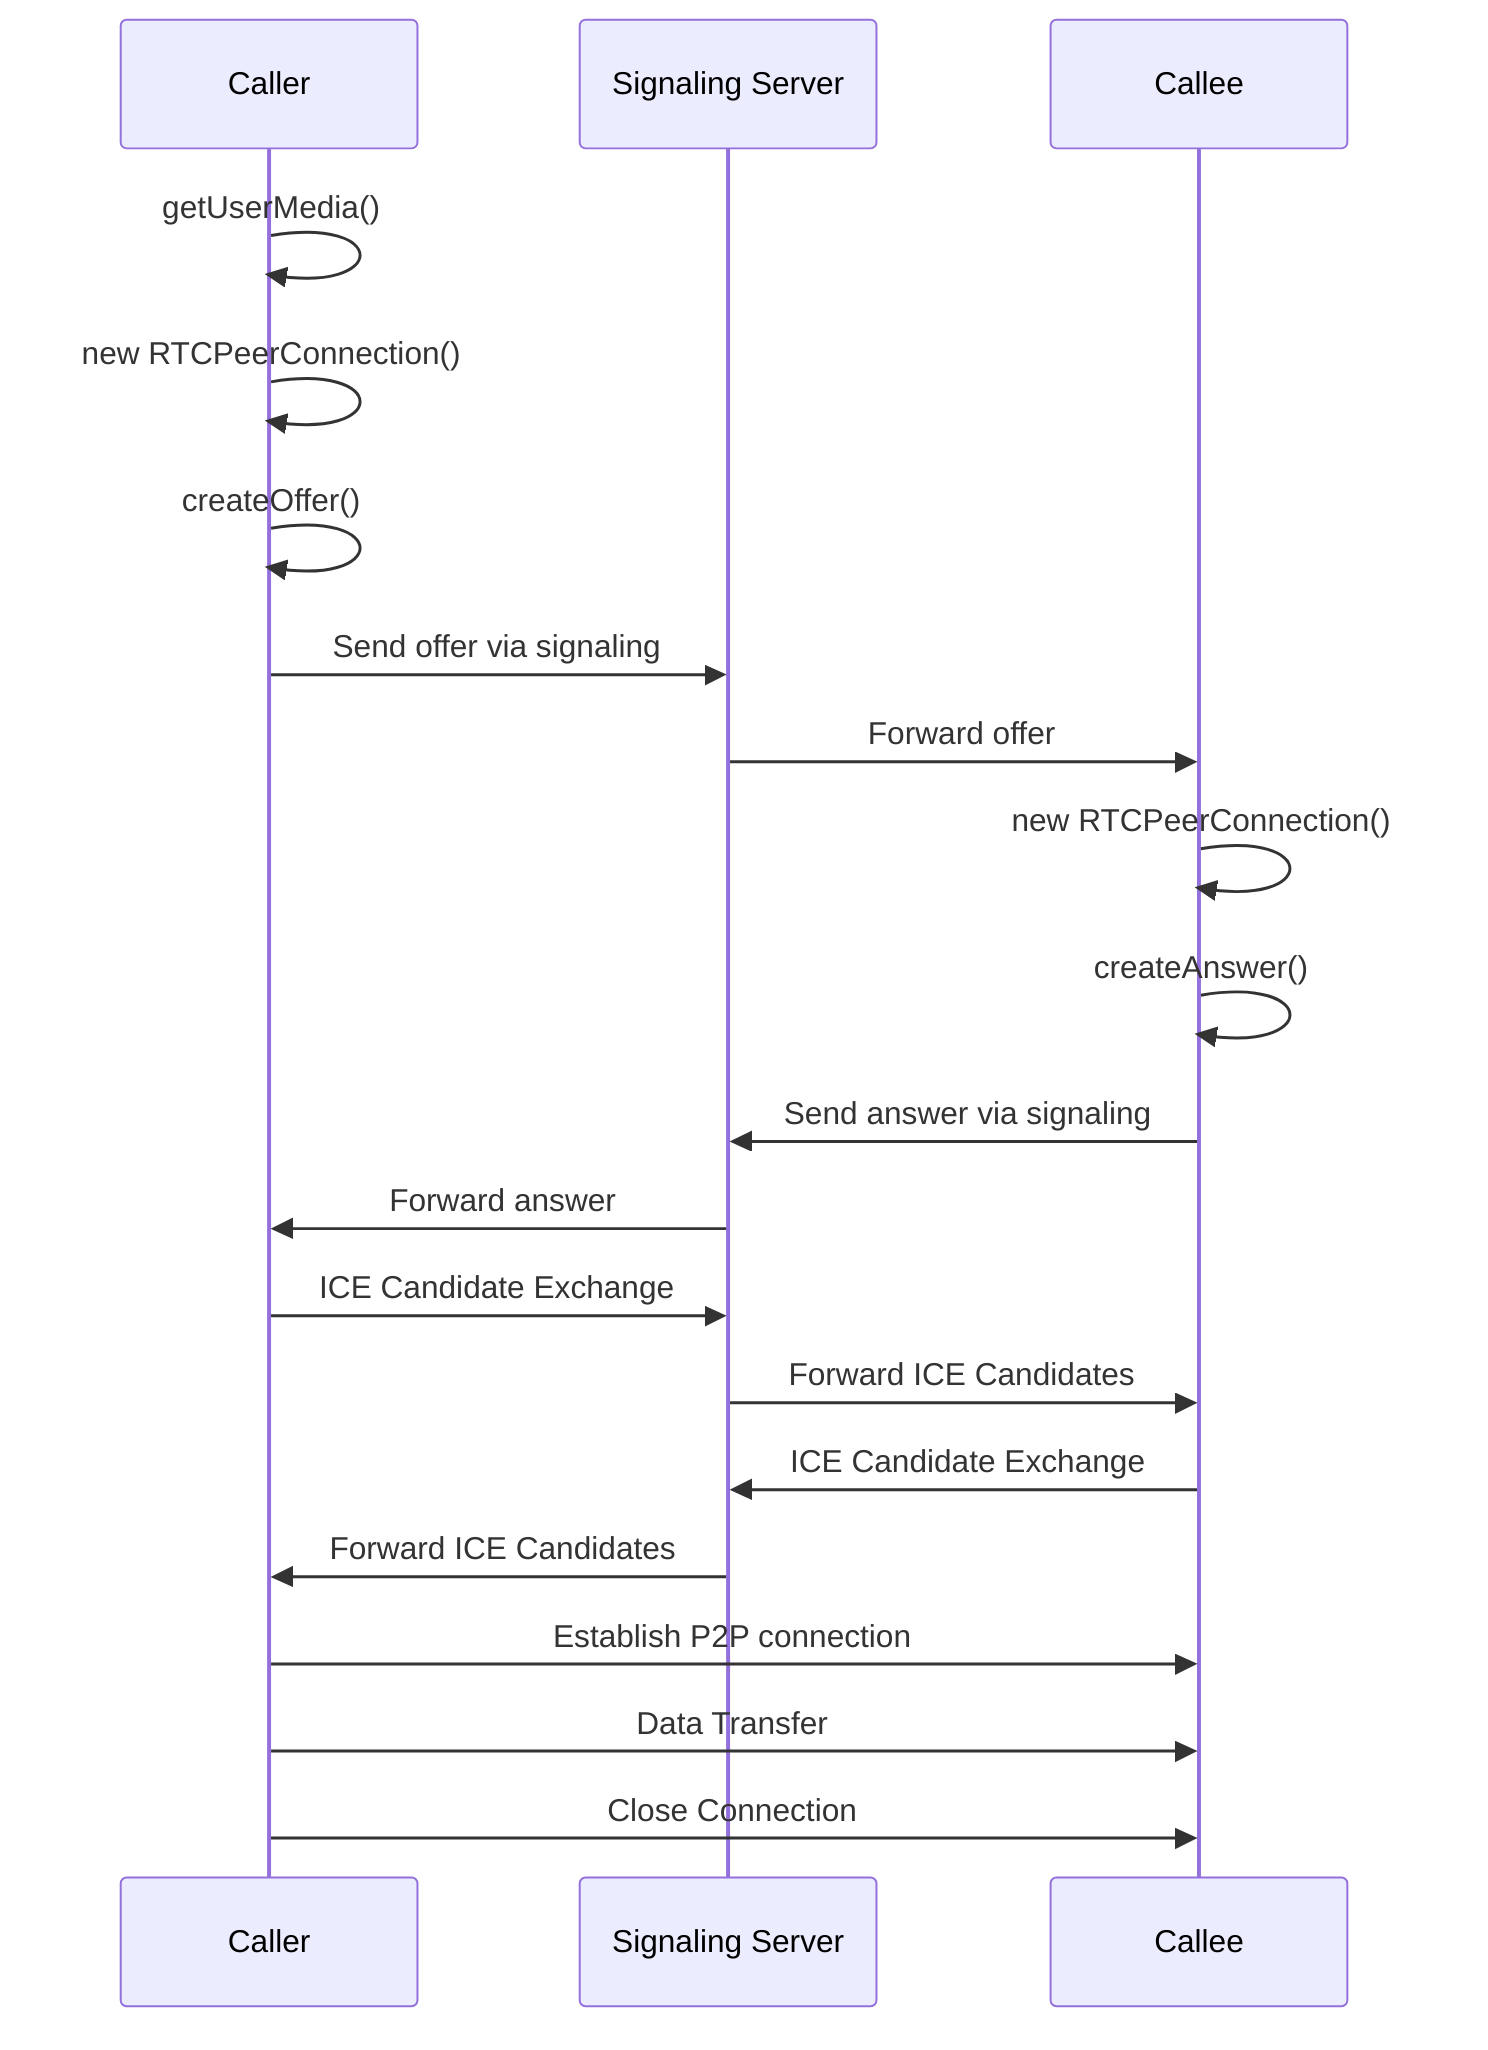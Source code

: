 sequenceDiagram
  participant Caller as Caller
  participant SignalingServer as Signaling Server
  participant Callee as Callee
  Caller->>Caller: getUserMedia()
  Caller->>Caller: new RTCPeerConnection()
  Caller->>Caller: createOffer()
  Caller->>SignalingServer: Send offer via signaling
  SignalingServer->>Callee: Forward offer
  Callee->>Callee: new RTCPeerConnection()
  Callee->>Callee: createAnswer()
  Callee->>SignalingServer: Send answer via signaling
  SignalingServer->>Caller: Forward answer
  Caller->>SignalingServer: ICE Candidate Exchange
  SignalingServer->>Callee: Forward ICE Candidates
  Callee->>SignalingServer: ICE Candidate Exchange
  SignalingServer->>Caller: Forward ICE Candidates
  Caller->>Callee: Establish P2P connection
  Caller->>Callee: Data Transfer
  Caller->>Callee: Close Connection